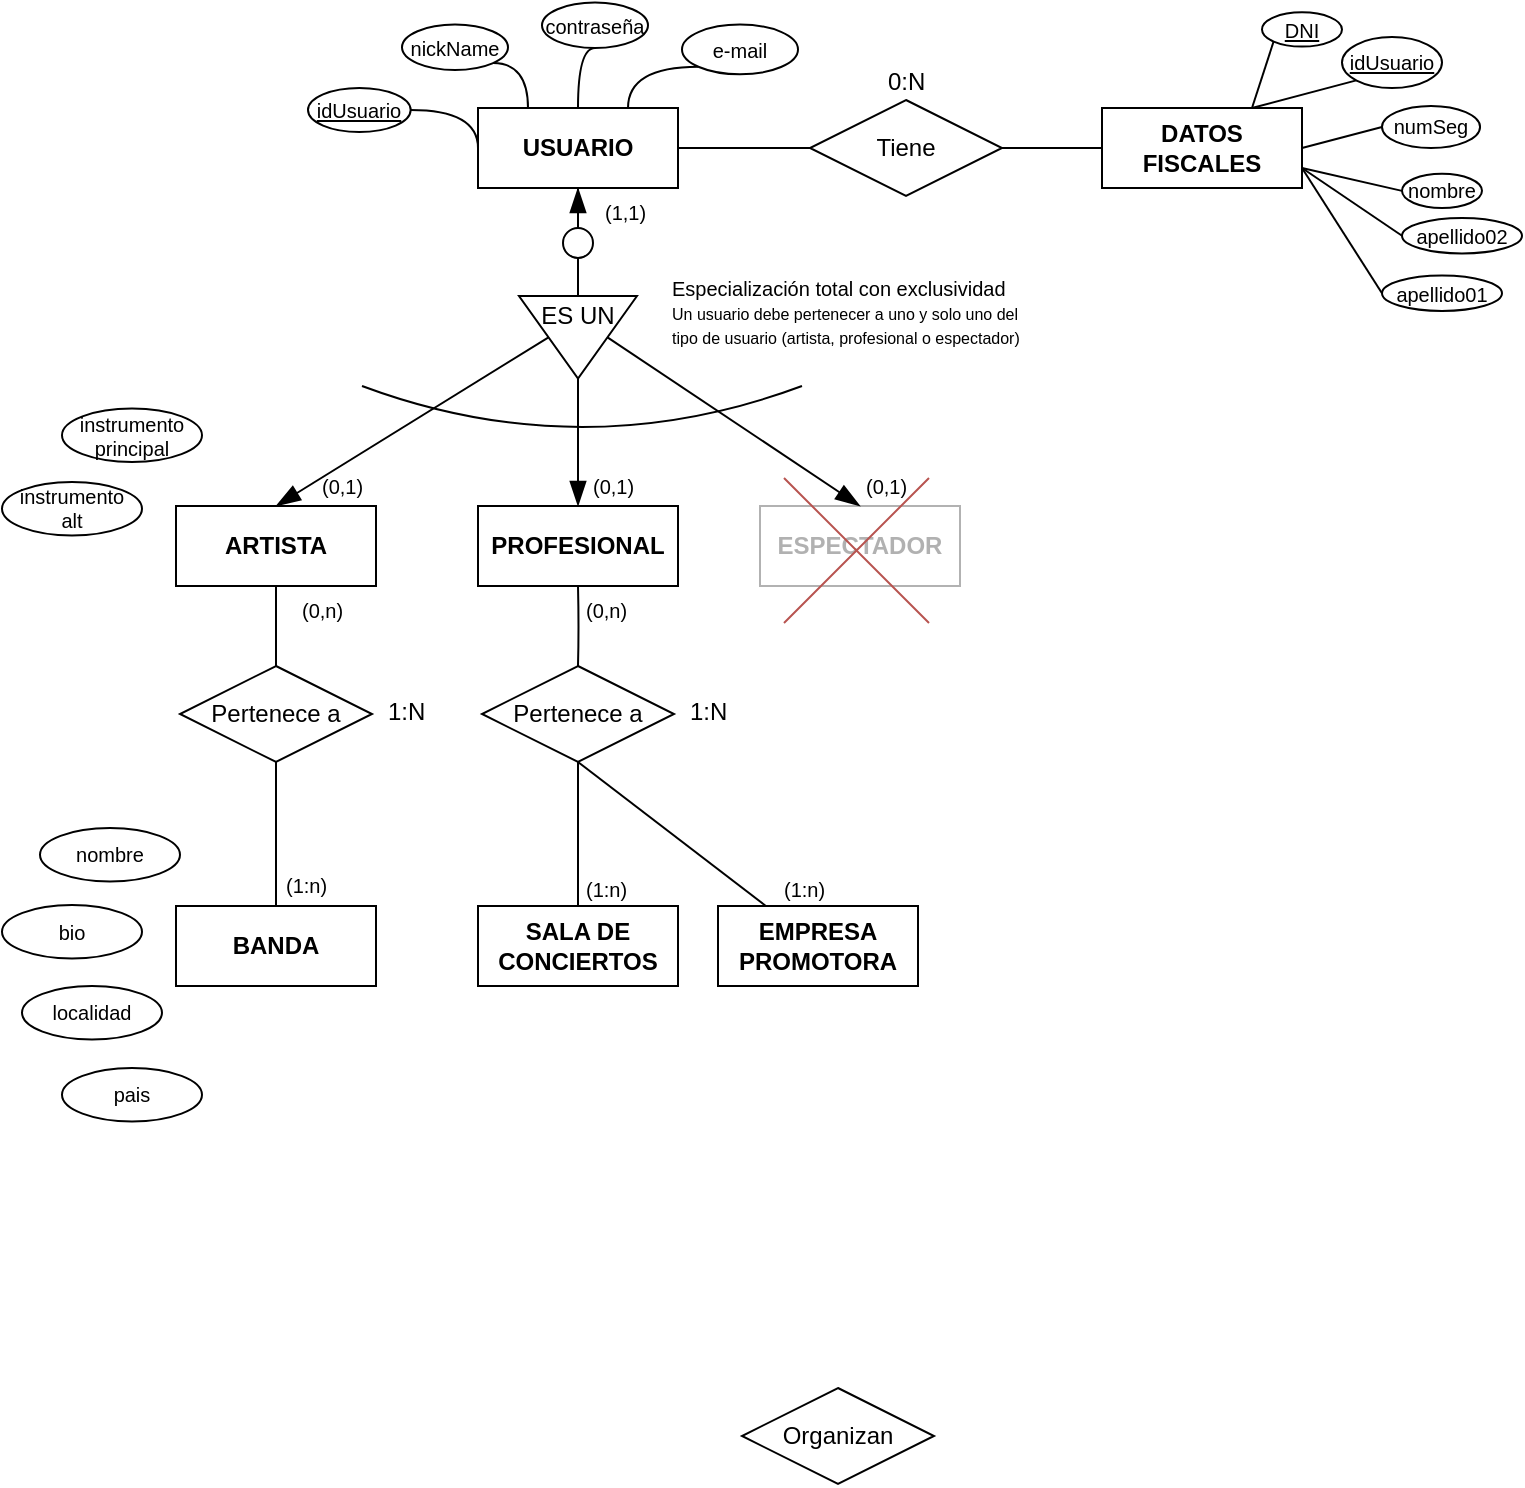 <mxfile version="14.4.3" type="device"><diagram id="kA73rq3UbrbrJ2y4WX36" name="Página-1"><mxGraphModel dx="1086" dy="816" grid="1" gridSize="10" guides="1" tooltips="1" connect="1" arrows="1" fold="1" page="1" pageScale="1" pageWidth="827" pageHeight="1169" math="0" shadow="0"><root><mxCell id="0"/><mxCell id="1" parent="0"/><mxCell id="zDfjt7TRRJ79SVTRpYC5-22" value="" style="edgeStyle=orthogonalEdgeStyle;orthogonalLoop=1;jettySize=auto;html=1;endArrow=none;endFill=0;startArrow=blockThin;startFill=1;endSize=10;startSize=10;entryX=0.5;entryY=0;entryDx=0;entryDy=0;rounded=0;" parent="1" source="zDfjt7TRRJ79SVTRpYC5-2" target="5ZUB5LzsXJFcUnH5BHxF-18" edge="1"><mxGeometry relative="1" as="geometry"><mxPoint x="298" y="160" as="targetPoint"/></mxGeometry></mxCell><mxCell id="5ZUB5LzsXJFcUnH5BHxF-34" value="" style="edgeStyle=none;curved=1;orthogonalLoop=1;jettySize=auto;html=1;startArrow=none;startFill=0;startSize=10;endArrow=none;endFill=0;endSize=10;fontSize=10;" parent="1" source="zDfjt7TRRJ79SVTRpYC5-2" target="5ZUB5LzsXJFcUnH5BHxF-33" edge="1"><mxGeometry relative="1" as="geometry"/></mxCell><mxCell id="zDfjt7TRRJ79SVTRpYC5-2" value="USUARIO" style="whiteSpace=wrap;html=1;align=center;fontStyle=1" parent="1" vertex="1"><mxGeometry x="248" y="70" width="100" height="40" as="geometry"/></mxCell><mxCell id="zDfjt7TRRJ79SVTRpYC5-12" style="edgeStyle=orthogonalEdgeStyle;curved=1;orthogonalLoop=1;jettySize=auto;html=1;exitX=1;exitY=0.5;exitDx=0;exitDy=0;entryX=0;entryY=0.5;entryDx=0;entryDy=0;endArrow=none;endFill=0;" parent="1" source="zDfjt7TRRJ79SVTRpYC5-4" target="zDfjt7TRRJ79SVTRpYC5-2" edge="1"><mxGeometry relative="1" as="geometry"/></mxCell><mxCell id="zDfjt7TRRJ79SVTRpYC5-4" value="idUsuario" style="ellipse;whiteSpace=wrap;html=1;align=center;fontStyle=4;fontSize=10;" parent="1" vertex="1"><mxGeometry x="163" y="60" width="51.33" height="22" as="geometry"/></mxCell><mxCell id="zDfjt7TRRJ79SVTRpYC5-11" style="edgeStyle=orthogonalEdgeStyle;orthogonalLoop=1;jettySize=auto;html=1;exitX=1;exitY=1;exitDx=0;exitDy=0;entryX=0.25;entryY=0;entryDx=0;entryDy=0;endArrow=none;endFill=0;curved=1;" parent="1" source="zDfjt7TRRJ79SVTRpYC5-5" target="zDfjt7TRRJ79SVTRpYC5-2" edge="1"><mxGeometry relative="1" as="geometry"/></mxCell><mxCell id="zDfjt7TRRJ79SVTRpYC5-5" value="nickName" style="ellipse;whiteSpace=wrap;html=1;align=center;fontStyle=0;fontSize=10;" parent="1" vertex="1"><mxGeometry x="210" y="28.29" width="53" height="22.71" as="geometry"/></mxCell><mxCell id="zDfjt7TRRJ79SVTRpYC5-13" style="edgeStyle=orthogonalEdgeStyle;curved=1;orthogonalLoop=1;jettySize=auto;html=1;exitX=0.5;exitY=1;exitDx=0;exitDy=0;entryX=0.5;entryY=0;entryDx=0;entryDy=0;endArrow=none;endFill=0;" parent="1" source="zDfjt7TRRJ79SVTRpYC5-6" target="zDfjt7TRRJ79SVTRpYC5-2" edge="1"><mxGeometry relative="1" as="geometry"/></mxCell><mxCell id="zDfjt7TRRJ79SVTRpYC5-6" value="contraseña" style="ellipse;whiteSpace=wrap;html=1;align=center;fontStyle=0;fontSize=10;" parent="1" vertex="1"><mxGeometry x="280" y="17.29" width="53" height="22.71" as="geometry"/></mxCell><mxCell id="zDfjt7TRRJ79SVTRpYC5-14" style="edgeStyle=orthogonalEdgeStyle;curved=1;orthogonalLoop=1;jettySize=auto;html=1;exitX=0;exitY=1;exitDx=0;exitDy=0;entryX=0.75;entryY=0;entryDx=0;entryDy=0;endArrow=none;endFill=0;" parent="1" source="zDfjt7TRRJ79SVTRpYC5-10" target="zDfjt7TRRJ79SVTRpYC5-2" edge="1"><mxGeometry relative="1" as="geometry"/></mxCell><mxCell id="zDfjt7TRRJ79SVTRpYC5-10" value="e-mail" style="ellipse;whiteSpace=wrap;html=1;align=center;fontStyle=0;fontSize=10;" parent="1" vertex="1"><mxGeometry x="350" y="28.29" width="58" height="24.86" as="geometry"/></mxCell><mxCell id="zDfjt7TRRJ79SVTRpYC5-34" value="" style="edgeStyle=orthogonalEdgeStyle;curved=1;sketch=0;jumpStyle=sharp;orthogonalLoop=1;jettySize=auto;html=1;shadow=0;endArrow=none;endFill=0;" parent="1" source="zDfjt7TRRJ79SVTRpYC5-15" target="zDfjt7TRRJ79SVTRpYC5-31" edge="1"><mxGeometry relative="1" as="geometry"/></mxCell><mxCell id="zDfjt7TRRJ79SVTRpYC5-15" value="ARTISTA" style="whiteSpace=wrap;html=1;align=center;fontStyle=1" parent="1" vertex="1"><mxGeometry x="97" y="269" width="100" height="40" as="geometry"/></mxCell><mxCell id="zDfjt7TRRJ79SVTRpYC5-16" value="BANDA" style="whiteSpace=wrap;html=1;align=center;fontStyle=1" parent="1" vertex="1"><mxGeometry x="97" y="469" width="100" height="40" as="geometry"/></mxCell><mxCell id="zDfjt7TRRJ79SVTRpYC5-18" value="PROFESIONAL" style="whiteSpace=wrap;html=1;align=center;fontStyle=1" parent="1" vertex="1"><mxGeometry x="248" y="269" width="100" height="40" as="geometry"/></mxCell><mxCell id="zDfjt7TRRJ79SVTRpYC5-20" value="ESPECTADOR" style="whiteSpace=wrap;html=1;align=center;fontStyle=1;opacity=30;textOpacity=30;" parent="1" vertex="1"><mxGeometry x="389" y="269" width="100" height="40" as="geometry"/></mxCell><mxCell id="zDfjt7TRRJ79SVTRpYC5-23" value="" style="orthogonalLoop=1;jettySize=auto;html=1;endArrow=blockThin;endFill=1;jumpStyle=sharp;rounded=0;exitX=0;exitY=0;exitDx=29.5;exitDy=0;exitPerimeter=0;endSize=10;" parent="1" source="5ZUB5LzsXJFcUnH5BHxF-9" target="zDfjt7TRRJ79SVTRpYC5-18" edge="1"><mxGeometry relative="1" as="geometry"><mxPoint x="298" y="213.0" as="sourcePoint"/></mxGeometry></mxCell><mxCell id="zDfjt7TRRJ79SVTRpYC5-25" style="orthogonalLoop=1;jettySize=auto;html=1;endArrow=blockThin;endFill=1;exitX=0;exitY=0;exitDx=14.75;exitDy=20.65;jumpStyle=sharp;rounded=0;entryX=0.5;entryY=0;entryDx=0;entryDy=0;exitPerimeter=0;endSize=10;" parent="1" source="5ZUB5LzsXJFcUnH5BHxF-9" target="zDfjt7TRRJ79SVTRpYC5-20" edge="1"><mxGeometry relative="1" as="geometry"><mxPoint x="298" y="213.0" as="sourcePoint"/></mxGeometry></mxCell><mxCell id="zDfjt7TRRJ79SVTRpYC5-26" style="orthogonalLoop=1;jettySize=auto;html=1;endArrow=blockThin;endFill=1;jumpStyle=sharp;rounded=0;entryX=0.5;entryY=0;entryDx=0;entryDy=0;exitX=0;exitY=0;exitDx=44.25;exitDy=20.65;exitPerimeter=0;endSize=10;" parent="1" source="5ZUB5LzsXJFcUnH5BHxF-9" target="zDfjt7TRRJ79SVTRpYC5-15" edge="1"><mxGeometry relative="1" as="geometry"><mxPoint x="270" y="199" as="sourcePoint"/></mxGeometry></mxCell><mxCell id="zDfjt7TRRJ79SVTRpYC5-35" value="" style="edgeStyle=orthogonalEdgeStyle;curved=1;sketch=0;jumpStyle=sharp;orthogonalLoop=1;jettySize=auto;html=1;shadow=0;endArrow=none;endFill=0;" parent="1" source="zDfjt7TRRJ79SVTRpYC5-31" target="zDfjt7TRRJ79SVTRpYC5-16" edge="1"><mxGeometry relative="1" as="geometry"/></mxCell><mxCell id="zDfjt7TRRJ79SVTRpYC5-31" value="Pertenece a" style="shape=rhombus;perimeter=rhombusPerimeter;whiteSpace=wrap;html=1;align=center;gradientColor=none;" parent="1" vertex="1"><mxGeometry x="99" y="349" width="96" height="48" as="geometry"/></mxCell><mxCell id="zDfjt7TRRJ79SVTRpYC5-36" value="1:N" style="text;strokeColor=none;fillColor=none;spacingLeft=4;spacingRight=4;overflow=hidden;rotatable=0;points=[[0,0.5],[1,0.5]];portConstraint=eastwest;fontSize=12;" parent="1" vertex="1"><mxGeometry x="197" y="358" width="40" height="30" as="geometry"/></mxCell><mxCell id="zDfjt7TRRJ79SVTRpYC5-48" value="" style="edgeStyle=none;rounded=0;sketch=0;jumpStyle=sharp;orthogonalLoop=1;jettySize=auto;html=1;shadow=0;endArrow=none;endFill=0;fontSize=10;" parent="1" source="zDfjt7TRRJ79SVTRpYC5-37" target="zDfjt7TRRJ79SVTRpYC5-15" edge="1"><mxGeometry relative="1" as="geometry"/></mxCell><mxCell id="zDfjt7TRRJ79SVTRpYC5-37" value="(0,n)" style="text;strokeColor=none;fillColor=none;spacingLeft=4;spacingRight=4;overflow=hidden;rotatable=0;points=[[0,0.5],[1,0.5]];portConstraint=eastwest;fontSize=10;" parent="1" vertex="1"><mxGeometry x="154" y="309" width="40" height="30" as="geometry"/></mxCell><mxCell id="zDfjt7TRRJ79SVTRpYC5-38" value="(1:n)" style="text;strokeColor=none;fillColor=none;spacingLeft=4;spacingRight=4;overflow=hidden;rotatable=0;points=[[0,0.5],[1,0.5]];portConstraint=eastwest;fontSize=10;" parent="1" vertex="1"><mxGeometry x="146" y="446.5" width="40" height="30" as="geometry"/></mxCell><mxCell id="zDfjt7TRRJ79SVTRpYC5-39" value="" style="edgeStyle=orthogonalEdgeStyle;curved=1;sketch=0;jumpStyle=sharp;orthogonalLoop=1;jettySize=auto;html=1;shadow=0;endArrow=none;endFill=0;" parent="1" target="zDfjt7TRRJ79SVTRpYC5-42" edge="1"><mxGeometry relative="1" as="geometry"><mxPoint x="298" y="309" as="sourcePoint"/></mxGeometry></mxCell><mxCell id="zDfjt7TRRJ79SVTRpYC5-40" value="SALA DE CONCIERTOS" style="whiteSpace=wrap;html=1;align=center;fontStyle=1" parent="1" vertex="1"><mxGeometry x="248" y="469" width="100" height="40" as="geometry"/></mxCell><mxCell id="zDfjt7TRRJ79SVTRpYC5-41" value="" style="sketch=0;jumpStyle=sharp;orthogonalLoop=1;jettySize=auto;html=1;shadow=0;endArrow=none;endFill=0;rounded=0;exitX=0.5;exitY=1;exitDx=0;exitDy=0;" parent="1" source="zDfjt7TRRJ79SVTRpYC5-42" target="zDfjt7TRRJ79SVTRpYC5-40" edge="1"><mxGeometry relative="1" as="geometry"/></mxCell><mxCell id="zDfjt7TRRJ79SVTRpYC5-42" value="Pertenece a" style="shape=rhombus;perimeter=rhombusPerimeter;whiteSpace=wrap;html=1;align=center;gradientColor=none;" parent="1" vertex="1"><mxGeometry x="250" y="349" width="96" height="48" as="geometry"/></mxCell><mxCell id="zDfjt7TRRJ79SVTRpYC5-43" value="1:N" style="text;strokeColor=none;fillColor=none;spacingLeft=4;spacingRight=4;overflow=hidden;rotatable=0;points=[[0,0.5],[1,0.5]];portConstraint=eastwest;fontSize=12;" parent="1" vertex="1"><mxGeometry x="348" y="358" width="40" height="30" as="geometry"/></mxCell><mxCell id="zDfjt7TRRJ79SVTRpYC5-46" value="" style="edgeStyle=none;rounded=0;sketch=0;jumpStyle=sharp;orthogonalLoop=1;jettySize=auto;html=1;shadow=0;endArrow=none;endFill=0;fontSize=10;" parent="1" source="zDfjt7TRRJ79SVTRpYC5-44" target="zDfjt7TRRJ79SVTRpYC5-18" edge="1"><mxGeometry relative="1" as="geometry"/></mxCell><mxCell id="zDfjt7TRRJ79SVTRpYC5-44" value="(0,n)" style="text;strokeColor=none;fillColor=none;spacingLeft=4;spacingRight=4;overflow=hidden;rotatable=0;points=[[0,0.5],[1,0.5]];portConstraint=eastwest;fontSize=10;" parent="1" vertex="1"><mxGeometry x="296" y="309" width="40" height="30" as="geometry"/></mxCell><mxCell id="zDfjt7TRRJ79SVTRpYC5-45" value="(1:n)" style="text;strokeColor=none;fillColor=none;spacingLeft=4;spacingRight=4;overflow=hidden;rotatable=0;points=[[0,0.5],[1,0.5]];portConstraint=eastwest;fontSize=10;" parent="1" vertex="1"><mxGeometry x="296" y="448.5" width="40" height="30" as="geometry"/></mxCell><mxCell id="5ZUB5LzsXJFcUnH5BHxF-1" value="EMPRESA&lt;br&gt;PROMOTORA" style="whiteSpace=wrap;html=1;align=center;fontStyle=1" parent="1" vertex="1"><mxGeometry x="368" y="469" width="100" height="40" as="geometry"/></mxCell><mxCell id="5ZUB5LzsXJFcUnH5BHxF-2" value="" style="sketch=0;jumpStyle=sharp;orthogonalLoop=1;jettySize=auto;html=1;shadow=0;endArrow=none;endFill=0;exitX=0.5;exitY=1;exitDx=0;exitDy=0;rounded=0;" parent="1" source="zDfjt7TRRJ79SVTRpYC5-42" target="5ZUB5LzsXJFcUnH5BHxF-1" edge="1"><mxGeometry relative="1" as="geometry"><mxPoint x="448" y="397" as="sourcePoint"/></mxGeometry></mxCell><mxCell id="5ZUB5LzsXJFcUnH5BHxF-3" value="(1:n)" style="text;strokeColor=none;fillColor=none;spacingLeft=4;spacingRight=4;overflow=hidden;rotatable=0;points=[[0,0.5],[1,0.5]];portConstraint=eastwest;fontSize=10;" parent="1" vertex="1"><mxGeometry x="395" y="448.5" width="40" height="30" as="geometry"/></mxCell><mxCell id="5ZUB5LzsXJFcUnH5BHxF-12" value="instrumento&lt;br&gt;principal" style="ellipse;whiteSpace=wrap;html=1;align=center;fontStyle=0;fontSize=10;" parent="1" vertex="1"><mxGeometry x="40" y="220.29" width="70" height="26.71" as="geometry"/></mxCell><mxCell id="5ZUB5LzsXJFcUnH5BHxF-42" style="orthogonalLoop=1;jettySize=auto;html=1;exitX=0;exitY=0.5;exitDx=0;exitDy=0;entryX=1;entryY=0.75;entryDx=0;entryDy=0;startArrow=none;startFill=0;startSize=10;endArrow=none;endFill=0;endSize=10;fontSize=10;" parent="1" source="5ZUB5LzsXJFcUnH5BHxF-13" target="5ZUB5LzsXJFcUnH5BHxF-31" edge="1"><mxGeometry relative="1" as="geometry"/></mxCell><mxCell id="5ZUB5LzsXJFcUnH5BHxF-13" value="nombre" style="ellipse;whiteSpace=wrap;html=1;align=center;fontStyle=0;fontSize=10;" parent="1" vertex="1"><mxGeometry x="710" y="102.86" width="40" height="17.14" as="geometry"/></mxCell><mxCell id="5ZUB5LzsXJFcUnH5BHxF-44" style="orthogonalLoop=1;jettySize=auto;html=1;exitX=0;exitY=0.5;exitDx=0;exitDy=0;entryX=1;entryY=0.75;entryDx=0;entryDy=0;startArrow=none;startFill=0;startSize=10;endArrow=none;endFill=0;endSize=10;fontSize=10;" parent="1" source="5ZUB5LzsXJFcUnH5BHxF-14" target="5ZUB5LzsXJFcUnH5BHxF-31" edge="1"><mxGeometry relative="1" as="geometry"/></mxCell><mxCell id="5ZUB5LzsXJFcUnH5BHxF-14" value="apellido01" style="ellipse;whiteSpace=wrap;html=1;align=center;fontStyle=0;fontSize=10;" parent="1" vertex="1"><mxGeometry x="700" y="153.79" width="60" height="17.71" as="geometry"/></mxCell><mxCell id="5ZUB5LzsXJFcUnH5BHxF-40" style="orthogonalLoop=1;jettySize=auto;html=1;exitX=0;exitY=1;exitDx=0;exitDy=0;startArrow=none;startFill=0;startSize=10;endArrow=none;endFill=0;endSize=10;fontSize=10;entryX=0.75;entryY=0;entryDx=0;entryDy=0;" parent="1" source="5ZUB5LzsXJFcUnH5BHxF-16" target="5ZUB5LzsXJFcUnH5BHxF-31" edge="1"><mxGeometry relative="1" as="geometry"/></mxCell><mxCell id="5ZUB5LzsXJFcUnH5BHxF-16" value="DNI" style="ellipse;whiteSpace=wrap;html=1;align=center;fontStyle=4;fontSize=10;" parent="1" vertex="1"><mxGeometry x="640" y="22.15" width="40" height="17.14" as="geometry"/></mxCell><mxCell id="5ZUB5LzsXJFcUnH5BHxF-39" style="orthogonalLoop=1;jettySize=auto;html=1;exitX=0;exitY=0.5;exitDx=0;exitDy=0;entryX=1;entryY=0.5;entryDx=0;entryDy=0;startArrow=none;startFill=0;startSize=10;endArrow=none;endFill=0;endSize=10;fontSize=10;" parent="1" source="5ZUB5LzsXJFcUnH5BHxF-17" target="5ZUB5LzsXJFcUnH5BHxF-31" edge="1"><mxGeometry relative="1" as="geometry"/></mxCell><mxCell id="5ZUB5LzsXJFcUnH5BHxF-17" value="numSeg" style="ellipse;whiteSpace=wrap;html=1;align=center;fontStyle=0;fontSize=10;" parent="1" vertex="1"><mxGeometry x="700" y="68.99" width="49.03" height="21.01" as="geometry"/></mxCell><mxCell id="5ZUB5LzsXJFcUnH5BHxF-20" value="" style="edgeStyle=none;rounded=0;orthogonalLoop=1;jettySize=auto;html=1;startArrow=none;startFill=0;startSize=10;endArrow=none;endFill=0;endSize=10;fontSize=10;" parent="1" source="5ZUB5LzsXJFcUnH5BHxF-18" target="5ZUB5LzsXJFcUnH5BHxF-9" edge="1"><mxGeometry relative="1" as="geometry"/></mxCell><mxCell id="5ZUB5LzsXJFcUnH5BHxF-18" value="" style="ellipse;whiteSpace=wrap;html=1;fontSize=10;align=center;" parent="1" vertex="1"><mxGeometry x="290.5" y="130" width="15" height="15" as="geometry"/></mxCell><mxCell id="5ZUB5LzsXJFcUnH5BHxF-23" value="&lt;font style=&quot;font-size: 10px&quot;&gt;Especialización total con exclusividad&lt;/font&gt;&lt;br&gt;&lt;font style=&quot;font-size: 8px ; line-height: 110%&quot;&gt;Un usuario debe pertenecer a uno y solo uno del tipo de usuario (artista, profesional o espectador)&lt;/font&gt;" style="text;strokeColor=none;fillColor=none;spacing=5;spacingTop=0;overflow=hidden;rounded=0;fontSize=10;align=left;whiteSpace=wrap;html=1;" parent="1" vertex="1"><mxGeometry x="340" y="145" width="190" height="50" as="geometry"/></mxCell><mxCell id="5ZUB5LzsXJFcUnH5BHxF-24" value="" style="endArrow=none;html=1;fontSize=10;curved=1;" parent="1" edge="1"><mxGeometry width="50" height="50" relative="1" as="geometry"><mxPoint x="190" y="209" as="sourcePoint"/><mxPoint x="410" y="209" as="targetPoint"/><Array as="points"><mxPoint x="300" y="250"/></Array></mxGeometry></mxCell><mxCell id="5ZUB5LzsXJFcUnH5BHxF-25" value="(0,1)" style="text;strokeColor=none;fillColor=none;spacingLeft=4;spacingRight=4;overflow=hidden;rotatable=0;points=[[0,0.5],[1,0.5]];portConstraint=eastwest;fontSize=10;" parent="1" vertex="1"><mxGeometry x="164" y="247" width="40" height="30" as="geometry"/></mxCell><mxCell id="5ZUB5LzsXJFcUnH5BHxF-26" value="(0,1)" style="text;strokeColor=none;fillColor=none;spacingLeft=4;spacingRight=4;overflow=hidden;rotatable=0;points=[[0,0.5],[1,0.5]];portConstraint=eastwest;fontSize=10;" parent="1" vertex="1"><mxGeometry x="299.5" y="247" width="40" height="30" as="geometry"/></mxCell><mxCell id="5ZUB5LzsXJFcUnH5BHxF-27" value="(0,1)" style="text;strokeColor=none;fillColor=none;spacingLeft=4;spacingRight=4;overflow=hidden;rotatable=0;points=[[0,0.5],[1,0.5]];portConstraint=eastwest;fontSize=10;" parent="1" vertex="1"><mxGeometry x="436" y="247" width="40" height="30" as="geometry"/></mxCell><mxCell id="5ZUB5LzsXJFcUnH5BHxF-28" value="(1,1)" style="text;strokeColor=none;fillColor=none;spacingLeft=4;spacingRight=4;overflow=hidden;rotatable=0;points=[[0,0.5],[1,0.5]];portConstraint=eastwest;fontSize=10;" parent="1" vertex="1"><mxGeometry x="305.5" y="110" width="40" height="30" as="geometry"/></mxCell><mxCell id="5ZUB5LzsXJFcUnH5BHxF-29" value="" style="group" parent="1" vertex="1" connectable="0"><mxGeometry x="268.5" y="160" width="59" height="45.3" as="geometry"/></mxCell><mxCell id="5ZUB5LzsXJFcUnH5BHxF-9" value="" style="verticalLabelPosition=bottom;verticalAlign=top;html=1;shape=mxgraph.basic.acute_triangle;dx=0.5;rotation=-180;" parent="5ZUB5LzsXJFcUnH5BHxF-29" vertex="1"><mxGeometry y="4" width="59" height="41.3" as="geometry"/></mxCell><mxCell id="5ZUB5LzsXJFcUnH5BHxF-10" value="ES UN" style="text;strokeColor=none;fillColor=none;spacingLeft=4;spacingRight=4;overflow=hidden;rotatable=0;points=[[0,0.5],[1,0.5]];portConstraint=eastwest;fontSize=12;align=center;" parent="5ZUB5LzsXJFcUnH5BHxF-29" vertex="1"><mxGeometry x="3.5" width="52" height="21" as="geometry"/></mxCell><mxCell id="5ZUB5LzsXJFcUnH5BHxF-43" style="orthogonalLoop=1;jettySize=auto;html=1;exitX=0;exitY=0.5;exitDx=0;exitDy=0;entryX=1;entryY=0.75;entryDx=0;entryDy=0;startArrow=none;startFill=0;startSize=10;endArrow=none;endFill=0;endSize=10;fontSize=10;" parent="1" source="5ZUB5LzsXJFcUnH5BHxF-30" target="5ZUB5LzsXJFcUnH5BHxF-31" edge="1"><mxGeometry relative="1" as="geometry"/></mxCell><mxCell id="5ZUB5LzsXJFcUnH5BHxF-30" value="apellido02" style="ellipse;whiteSpace=wrap;html=1;align=center;fontStyle=0;fontSize=10;" parent="1" vertex="1"><mxGeometry x="710" y="125.0" width="60" height="17.71" as="geometry"/></mxCell><mxCell id="5ZUB5LzsXJFcUnH5BHxF-31" value="DATOS&lt;br&gt;FISCALES" style="whiteSpace=wrap;html=1;align=center;fontStyle=1" parent="1" vertex="1"><mxGeometry x="560" y="70" width="100" height="40" as="geometry"/></mxCell><mxCell id="5ZUB5LzsXJFcUnH5BHxF-35" value="" style="edgeStyle=none;curved=1;orthogonalLoop=1;jettySize=auto;html=1;startArrow=none;startFill=0;startSize=10;endArrow=none;endFill=0;endSize=10;fontSize=10;" parent="1" source="5ZUB5LzsXJFcUnH5BHxF-33" target="5ZUB5LzsXJFcUnH5BHxF-31" edge="1"><mxGeometry relative="1" as="geometry"/></mxCell><mxCell id="5ZUB5LzsXJFcUnH5BHxF-33" value="Tiene" style="shape=rhombus;perimeter=rhombusPerimeter;whiteSpace=wrap;html=1;align=center;gradientColor=none;" parent="1" vertex="1"><mxGeometry x="414" y="66" width="96" height="48" as="geometry"/></mxCell><mxCell id="5ZUB5LzsXJFcUnH5BHxF-36" value="0:N" style="text;strokeColor=none;fillColor=none;spacingLeft=4;spacingRight=4;overflow=hidden;rotatable=0;points=[[0,0.5],[1,0.5]];portConstraint=eastwest;fontSize=12;" parent="1" vertex="1"><mxGeometry x="447" y="43" width="40" height="30" as="geometry"/></mxCell><mxCell id="5ZUB5LzsXJFcUnH5BHxF-41" style="orthogonalLoop=1;jettySize=auto;html=1;exitX=0;exitY=1;exitDx=0;exitDy=0;entryX=0.75;entryY=0;entryDx=0;entryDy=0;startArrow=none;startFill=0;startSize=10;endArrow=none;endFill=0;endSize=10;fontSize=10;" parent="1" source="5ZUB5LzsXJFcUnH5BHxF-37" target="5ZUB5LzsXJFcUnH5BHxF-31" edge="1"><mxGeometry relative="1" as="geometry"/></mxCell><mxCell id="5ZUB5LzsXJFcUnH5BHxF-37" value="idUsuario" style="ellipse;whiteSpace=wrap;html=1;align=center;fontStyle=4;fontSize=10;" parent="1" vertex="1"><mxGeometry x="680" y="34.56" width="50" height="25.44" as="geometry"/></mxCell><mxCell id="5ZUB5LzsXJFcUnH5BHxF-46" value="instrumento&lt;br&gt;alt" style="ellipse;whiteSpace=wrap;html=1;align=center;fontStyle=0;fontSize=10;" parent="1" vertex="1"><mxGeometry x="10" y="257" width="70" height="26.71" as="geometry"/></mxCell><mxCell id="5ZUB5LzsXJFcUnH5BHxF-47" value="Organizan" style="shape=rhombus;perimeter=rhombusPerimeter;whiteSpace=wrap;html=1;align=center;gradientColor=none;" parent="1" vertex="1"><mxGeometry x="380" y="710" width="96" height="48" as="geometry"/></mxCell><mxCell id="5ZUB5LzsXJFcUnH5BHxF-48" value="nombre" style="ellipse;whiteSpace=wrap;html=1;align=center;fontStyle=0;fontSize=10;" parent="1" vertex="1"><mxGeometry x="29" y="430" width="70" height="26.71" as="geometry"/></mxCell><mxCell id="zawhq5DKMASF1Zy-AZzC-1" value="bio" style="ellipse;whiteSpace=wrap;html=1;align=center;fontStyle=0;fontSize=10;" vertex="1" parent="1"><mxGeometry x="10" y="468.5" width="70" height="26.71" as="geometry"/></mxCell><mxCell id="zawhq5DKMASF1Zy-AZzC-2" value="localidad" style="ellipse;whiteSpace=wrap;html=1;align=center;fontStyle=0;fontSize=10;" vertex="1" parent="1"><mxGeometry x="20" y="509" width="70" height="26.71" as="geometry"/></mxCell><mxCell id="zawhq5DKMASF1Zy-AZzC-3" value="pais" style="ellipse;whiteSpace=wrap;html=1;align=center;fontStyle=0;fontSize=10;" vertex="1" parent="1"><mxGeometry x="40" y="550" width="70" height="26.71" as="geometry"/></mxCell><mxCell id="zawhq5DKMASF1Zy-AZzC-4" value="" style="shape=umlDestroy;strokeColor=#b85450;fillColor=#FF0000;" vertex="1" parent="1"><mxGeometry x="401" y="255" width="72.5" height="72.5" as="geometry"/></mxCell></root></mxGraphModel></diagram></mxfile>